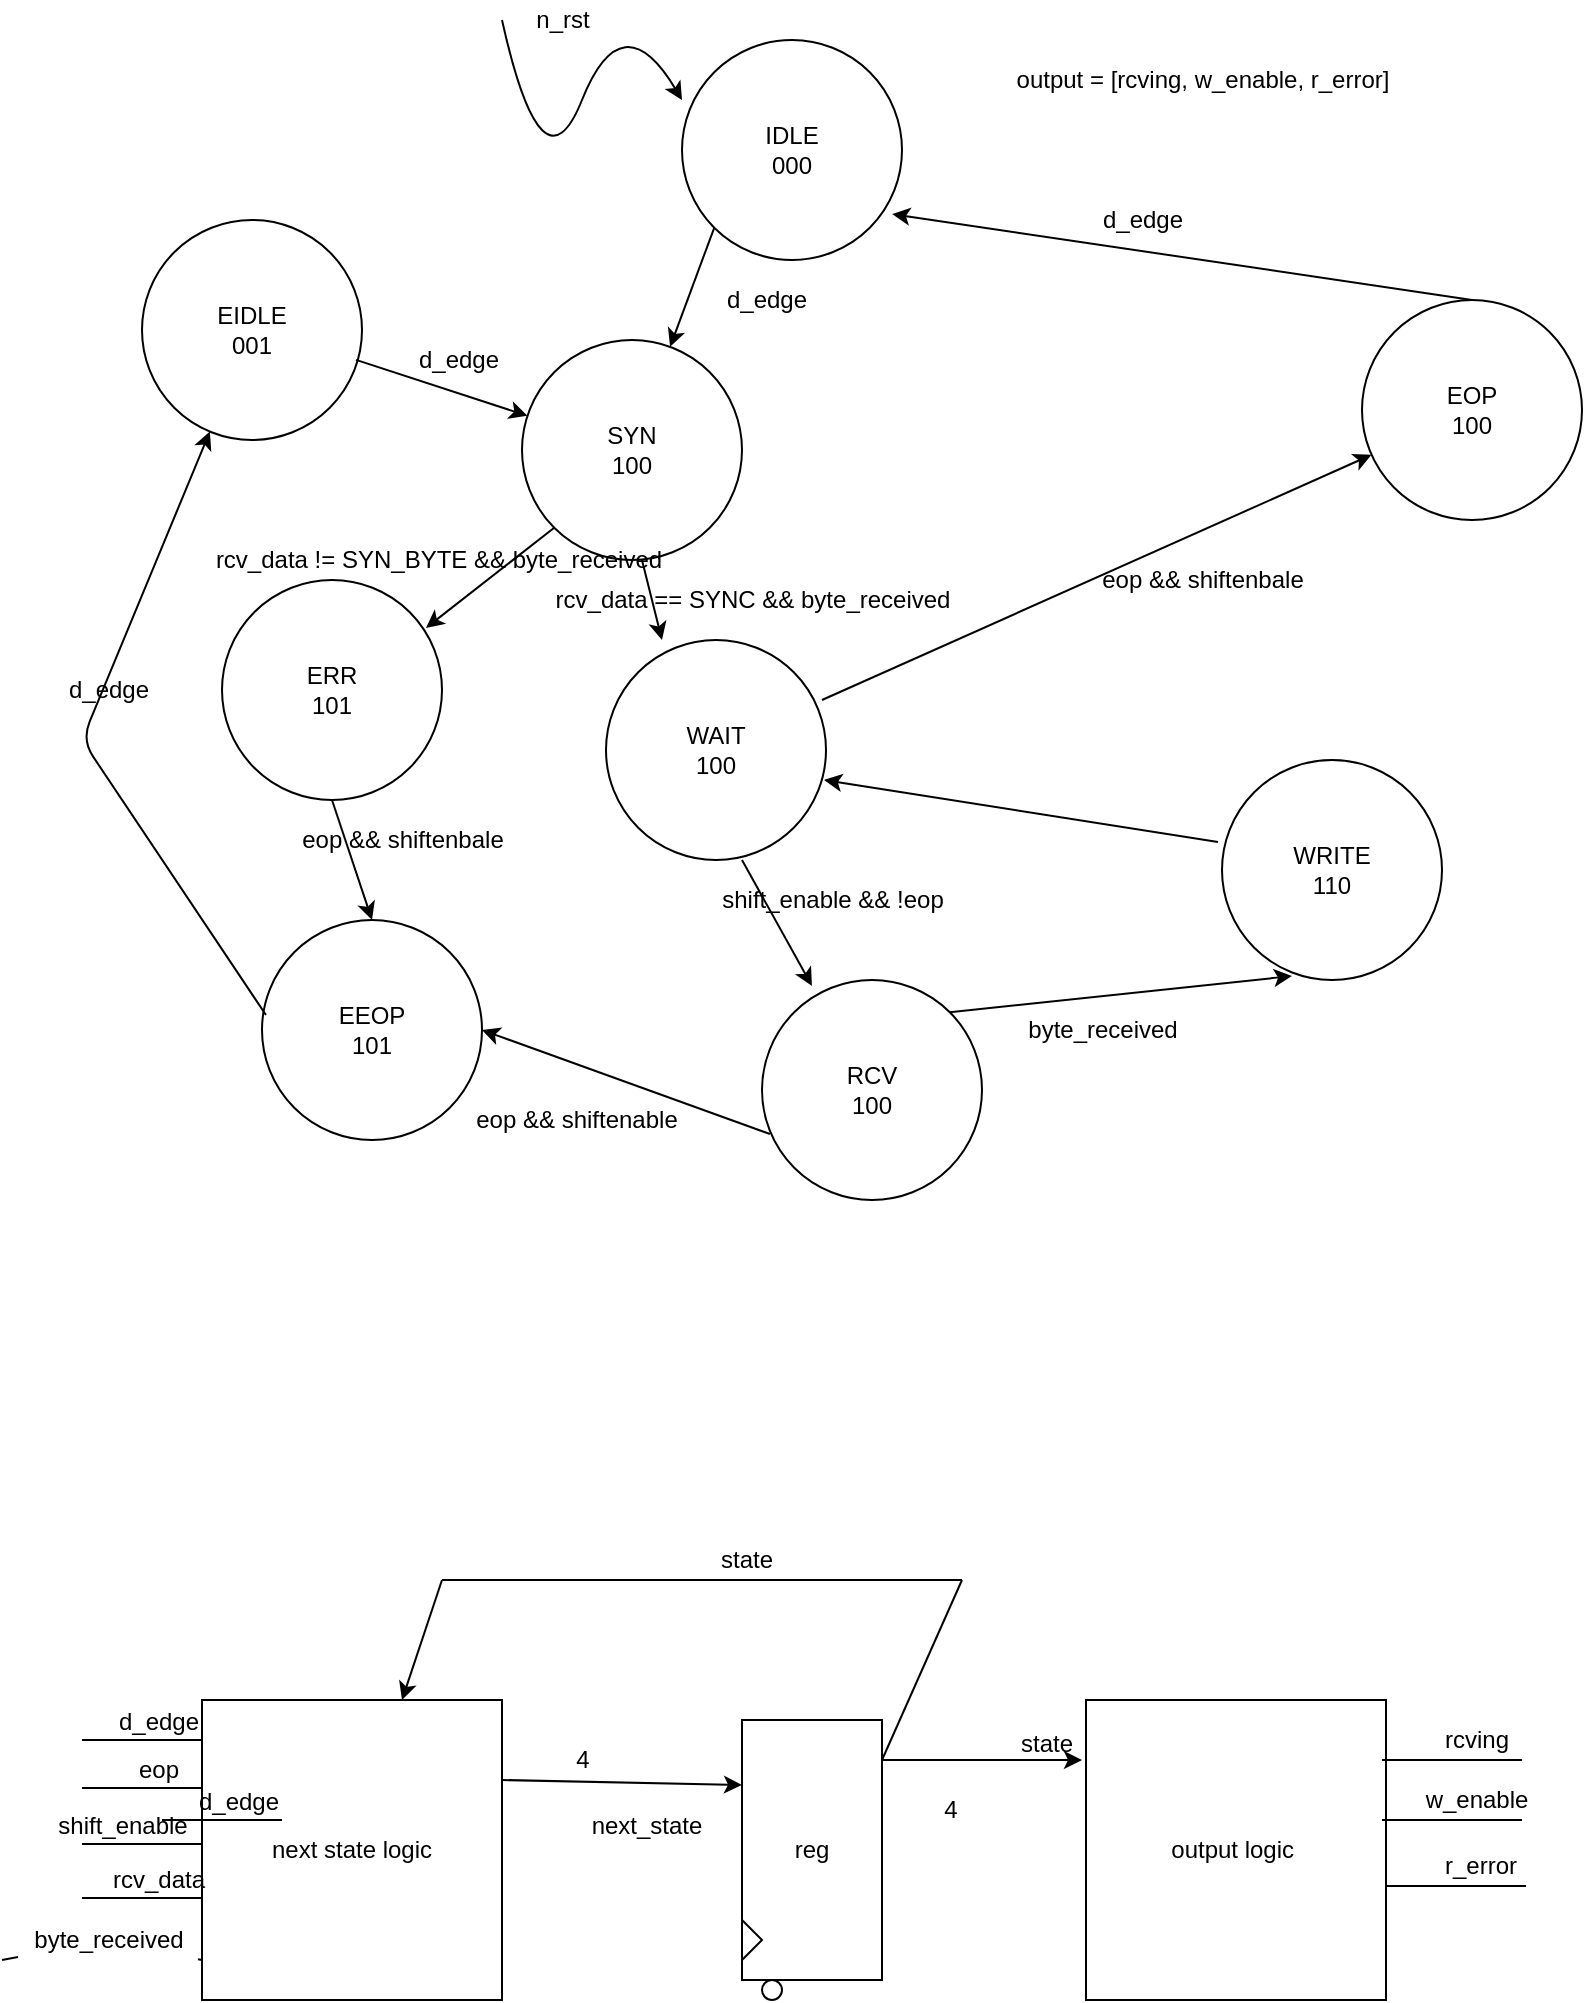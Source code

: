 <mxfile version="13.0.1" type="device"><diagram id="uCJ9kOOHFd4VZ5gEbAkc" name="Page-1"><mxGraphModel dx="870" dy="601" grid="1" gridSize="10" guides="1" tooltips="1" connect="1" arrows="1" fold="1" page="1" pageScale="1" pageWidth="850" pageHeight="1100" math="0" shadow="0"><root><mxCell id="0"/><mxCell id="1" parent="0"/><mxCell id="wGmYTm8C_t985OZbXYJu-1" value="IDLE&lt;br&gt;000" style="ellipse;whiteSpace=wrap;html=1;aspect=fixed;" vertex="1" parent="1"><mxGeometry x="360" y="40" width="110" height="110" as="geometry"/></mxCell><mxCell id="wGmYTm8C_t985OZbXYJu-2" value="output = [rcving, w_enable, r_error]" style="text;html=1;align=center;verticalAlign=middle;resizable=0;points=[];autosize=1;" vertex="1" parent="1"><mxGeometry x="520" y="50" width="200" height="20" as="geometry"/></mxCell><mxCell id="wGmYTm8C_t985OZbXYJu-3" value="SYN&lt;br&gt;100" style="ellipse;whiteSpace=wrap;html=1;aspect=fixed;" vertex="1" parent="1"><mxGeometry x="280" y="190" width="110" height="110" as="geometry"/></mxCell><mxCell id="wGmYTm8C_t985OZbXYJu-4" value="" style="endArrow=classic;html=1;exitX=0;exitY=1;exitDx=0;exitDy=0;" edge="1" parent="1" source="wGmYTm8C_t985OZbXYJu-1" target="wGmYTm8C_t985OZbXYJu-3"><mxGeometry width="50" height="50" relative="1" as="geometry"><mxPoint x="470" y="130" as="sourcePoint"/><mxPoint x="520" y="80" as="targetPoint"/></mxGeometry></mxCell><mxCell id="wGmYTm8C_t985OZbXYJu-6" value="ERR&lt;br&gt;101" style="ellipse;whiteSpace=wrap;html=1;aspect=fixed;" vertex="1" parent="1"><mxGeometry x="130" y="310" width="110" height="110" as="geometry"/></mxCell><mxCell id="wGmYTm8C_t985OZbXYJu-7" value="d_edge" style="text;html=1;align=center;verticalAlign=middle;resizable=0;points=[];autosize=1;" vertex="1" parent="1"><mxGeometry x="372" y="160" width="60" height="20" as="geometry"/></mxCell><mxCell id="wGmYTm8C_t985OZbXYJu-8" value="" style="endArrow=classic;html=1;entryX=0.927;entryY=0.218;entryDx=0;entryDy=0;entryPerimeter=0;exitX=0;exitY=1;exitDx=0;exitDy=0;" edge="1" parent="1" source="wGmYTm8C_t985OZbXYJu-3" target="wGmYTm8C_t985OZbXYJu-6"><mxGeometry width="50" height="50" relative="1" as="geometry"><mxPoint x="380" y="270" as="sourcePoint"/><mxPoint x="430" y="220" as="targetPoint"/></mxGeometry></mxCell><mxCell id="wGmYTm8C_t985OZbXYJu-9" value="rcv_data != SYN_BYTE &amp;amp;&amp;amp; byte_received" style="text;html=1;align=center;verticalAlign=middle;resizable=0;points=[];autosize=1;" vertex="1" parent="1"><mxGeometry x="118" y="290" width="240" height="20" as="geometry"/></mxCell><mxCell id="wGmYTm8C_t985OZbXYJu-10" value="" style="endArrow=classic;html=1;entryX=0.5;entryY=0;entryDx=0;entryDy=0;exitX=0.5;exitY=1;exitDx=0;exitDy=0;" edge="1" parent="1" source="wGmYTm8C_t985OZbXYJu-6" target="wGmYTm8C_t985OZbXYJu-76"><mxGeometry width="50" height="50" relative="1" as="geometry"><mxPoint x="590" y="250" as="sourcePoint"/><mxPoint x="640" y="200" as="targetPoint"/></mxGeometry></mxCell><mxCell id="wGmYTm8C_t985OZbXYJu-11" value="eop &amp;amp;&amp;amp; shiftenbale" style="text;html=1;align=center;verticalAlign=middle;resizable=0;points=[];autosize=1;" vertex="1" parent="1"><mxGeometry x="160" y="430" width="120" height="20" as="geometry"/></mxCell><mxCell id="wGmYTm8C_t985OZbXYJu-12" value="RCV&lt;br&gt;100" style="ellipse;whiteSpace=wrap;html=1;aspect=fixed;" vertex="1" parent="1"><mxGeometry x="400" y="510" width="110" height="110" as="geometry"/></mxCell><mxCell id="wGmYTm8C_t985OZbXYJu-14" value="" style="curved=1;endArrow=classic;html=1;" edge="1" parent="1"><mxGeometry width="50" height="50" relative="1" as="geometry"><mxPoint x="270" y="30" as="sourcePoint"/><mxPoint x="360" y="70" as="targetPoint"/><Array as="points"><mxPoint x="290" y="120"/><mxPoint x="330" y="20"/></Array></mxGeometry></mxCell><mxCell id="wGmYTm8C_t985OZbXYJu-15" value="n_rst" style="text;html=1;align=center;verticalAlign=middle;resizable=0;points=[];autosize=1;" vertex="1" parent="1"><mxGeometry x="280" y="20" width="40" height="20" as="geometry"/></mxCell><mxCell id="wGmYTm8C_t985OZbXYJu-16" value="" style="endArrow=classic;html=1;" edge="1" parent="1"><mxGeometry width="50" height="50" relative="1" as="geometry"><mxPoint x="340" y="300" as="sourcePoint"/><mxPoint x="350" y="340" as="targetPoint"/></mxGeometry></mxCell><mxCell id="wGmYTm8C_t985OZbXYJu-17" value="WRITE&lt;br&gt;110" style="ellipse;whiteSpace=wrap;html=1;aspect=fixed;" vertex="1" parent="1"><mxGeometry x="630" y="400" width="110" height="110" as="geometry"/></mxCell><mxCell id="wGmYTm8C_t985OZbXYJu-18" value="" style="endArrow=classic;html=1;entryX=0.318;entryY=0.982;entryDx=0;entryDy=0;exitX=1;exitY=0;exitDx=0;exitDy=0;entryPerimeter=0;" edge="1" parent="1" source="wGmYTm8C_t985OZbXYJu-12" target="wGmYTm8C_t985OZbXYJu-17"><mxGeometry width="50" height="50" relative="1" as="geometry"><mxPoint x="300" y="460" as="sourcePoint"/><mxPoint x="350" y="410" as="targetPoint"/></mxGeometry></mxCell><mxCell id="wGmYTm8C_t985OZbXYJu-19" value="byte_received" style="text;html=1;align=center;verticalAlign=middle;resizable=0;points=[];autosize=1;" vertex="1" parent="1"><mxGeometry x="525" y="525" width="90" height="20" as="geometry"/></mxCell><mxCell id="wGmYTm8C_t985OZbXYJu-20" value="" style="endArrow=classic;html=1;entryX=0.991;entryY=0.636;entryDx=0;entryDy=0;entryPerimeter=0;exitX=-0.018;exitY=0.373;exitDx=0;exitDy=0;exitPerimeter=0;" edge="1" parent="1" source="wGmYTm8C_t985OZbXYJu-17" target="wGmYTm8C_t985OZbXYJu-94"><mxGeometry width="50" height="50" relative="1" as="geometry"><mxPoint x="420" y="530" as="sourcePoint"/><mxPoint x="470" y="480" as="targetPoint"/></mxGeometry></mxCell><mxCell id="wGmYTm8C_t985OZbXYJu-27" value="EIDLE&lt;br&gt;001" style="ellipse;whiteSpace=wrap;html=1;aspect=fixed;" vertex="1" parent="1"><mxGeometry x="90" y="130" width="110" height="110" as="geometry"/></mxCell><mxCell id="wGmYTm8C_t985OZbXYJu-29" value="" style="endArrow=classic;html=1;exitX=0.973;exitY=0.636;exitDx=0;exitDy=0;exitPerimeter=0;" edge="1" parent="1" source="wGmYTm8C_t985OZbXYJu-27" target="wGmYTm8C_t985OZbXYJu-3"><mxGeometry width="50" height="50" relative="1" as="geometry"><mxPoint x="170" y="370" as="sourcePoint"/><mxPoint x="220" y="320" as="targetPoint"/></mxGeometry></mxCell><mxCell id="wGmYTm8C_t985OZbXYJu-30" value="d_edge" style="text;html=1;align=center;verticalAlign=middle;resizable=0;points=[];autosize=1;" vertex="1" parent="1"><mxGeometry x="218" y="190" width="60" height="20" as="geometry"/></mxCell><mxCell id="wGmYTm8C_t985OZbXYJu-32" value="next state logic" style="whiteSpace=wrap;html=1;aspect=fixed;" vertex="1" parent="1"><mxGeometry x="120" y="870" width="150" height="150" as="geometry"/></mxCell><mxCell id="wGmYTm8C_t985OZbXYJu-33" value="reg" style="rounded=0;whiteSpace=wrap;html=1;" vertex="1" parent="1"><mxGeometry x="390" y="880" width="70" height="130" as="geometry"/></mxCell><mxCell id="wGmYTm8C_t985OZbXYJu-34" value="" style="endArrow=classic;html=1;entryX=0;entryY=0.25;entryDx=0;entryDy=0;" edge="1" parent="1" target="wGmYTm8C_t985OZbXYJu-33"><mxGeometry width="50" height="50" relative="1" as="geometry"><mxPoint x="270" y="910" as="sourcePoint"/><mxPoint x="320" y="860" as="targetPoint"/></mxGeometry></mxCell><mxCell id="wGmYTm8C_t985OZbXYJu-35" value="4" style="text;html=1;align=center;verticalAlign=middle;resizable=0;points=[];autosize=1;" vertex="1" parent="1"><mxGeometry x="300" y="890" width="20" height="20" as="geometry"/></mxCell><mxCell id="wGmYTm8C_t985OZbXYJu-36" value="next_state" style="text;html=1;align=center;verticalAlign=middle;resizable=0;points=[];autosize=1;" vertex="1" parent="1"><mxGeometry x="307" y="923" width="70" height="20" as="geometry"/></mxCell><mxCell id="wGmYTm8C_t985OZbXYJu-37" value="" style="endArrow=none;html=1;" edge="1" parent="1"><mxGeometry width="50" height="50" relative="1" as="geometry"><mxPoint x="460" y="900" as="sourcePoint"/><mxPoint x="500" y="810" as="targetPoint"/></mxGeometry></mxCell><mxCell id="wGmYTm8C_t985OZbXYJu-38" value="" style="endArrow=none;html=1;" edge="1" parent="1"><mxGeometry width="50" height="50" relative="1" as="geometry"><mxPoint x="240" y="810" as="sourcePoint"/><mxPoint x="500" y="810" as="targetPoint"/></mxGeometry></mxCell><mxCell id="wGmYTm8C_t985OZbXYJu-39" value="" style="endArrow=classic;html=1;" edge="1" parent="1" target="wGmYTm8C_t985OZbXYJu-32"><mxGeometry width="50" height="50" relative="1" as="geometry"><mxPoint x="240" y="810" as="sourcePoint"/><mxPoint x="290" y="760" as="targetPoint"/></mxGeometry></mxCell><mxCell id="wGmYTm8C_t985OZbXYJu-40" value="state" style="text;html=1;align=center;verticalAlign=middle;resizable=0;points=[];autosize=1;" vertex="1" parent="1"><mxGeometry x="372" y="790" width="40" height="20" as="geometry"/></mxCell><mxCell id="wGmYTm8C_t985OZbXYJu-41" value="" style="endArrow=classic;html=1;" edge="1" parent="1"><mxGeometry width="50" height="50" relative="1" as="geometry"><mxPoint x="460" y="900" as="sourcePoint"/><mxPoint x="560" y="900" as="targetPoint"/></mxGeometry></mxCell><mxCell id="wGmYTm8C_t985OZbXYJu-42" value="" style="triangle;whiteSpace=wrap;html=1;" vertex="1" parent="1"><mxGeometry x="390" y="980" width="10" height="20" as="geometry"/></mxCell><mxCell id="wGmYTm8C_t985OZbXYJu-43" value="" style="ellipse;whiteSpace=wrap;html=1;aspect=fixed;" vertex="1" parent="1"><mxGeometry x="400" y="1010" width="10" height="10" as="geometry"/></mxCell><mxCell id="wGmYTm8C_t985OZbXYJu-44" value="4" style="text;html=1;align=center;verticalAlign=middle;resizable=0;points=[];autosize=1;" vertex="1" parent="1"><mxGeometry x="484" y="915" width="20" height="20" as="geometry"/></mxCell><mxCell id="wGmYTm8C_t985OZbXYJu-45" value="state" style="text;html=1;align=center;verticalAlign=middle;resizable=0;points=[];autosize=1;" vertex="1" parent="1"><mxGeometry x="522" y="882" width="40" height="20" as="geometry"/></mxCell><mxCell id="wGmYTm8C_t985OZbXYJu-46" value="output logic&amp;nbsp;" style="whiteSpace=wrap;html=1;aspect=fixed;" vertex="1" parent="1"><mxGeometry x="562" y="870" width="150" height="150" as="geometry"/></mxCell><mxCell id="wGmYTm8C_t985OZbXYJu-47" value="" style="endArrow=none;html=1;" edge="1" parent="1"><mxGeometry width="50" height="50" relative="1" as="geometry"><mxPoint x="710" y="900" as="sourcePoint"/><mxPoint x="780" y="900" as="targetPoint"/></mxGeometry></mxCell><mxCell id="wGmYTm8C_t985OZbXYJu-48" value="rcving" style="text;html=1;align=center;verticalAlign=middle;resizable=0;points=[];autosize=1;" vertex="1" parent="1"><mxGeometry x="732" y="880" width="50" height="20" as="geometry"/></mxCell><mxCell id="wGmYTm8C_t985OZbXYJu-49" value="" style="endArrow=none;html=1;" edge="1" parent="1"><mxGeometry width="50" height="50" relative="1" as="geometry"><mxPoint x="710" y="930" as="sourcePoint"/><mxPoint x="780" y="930" as="targetPoint"/></mxGeometry></mxCell><mxCell id="wGmYTm8C_t985OZbXYJu-50" value="w_enable" style="text;html=1;align=center;verticalAlign=middle;resizable=0;points=[];autosize=1;" vertex="1" parent="1"><mxGeometry x="722" y="910" width="70" height="20" as="geometry"/></mxCell><mxCell id="wGmYTm8C_t985OZbXYJu-51" value="" style="endArrow=none;html=1;" edge="1" parent="1"><mxGeometry width="50" height="50" relative="1" as="geometry"><mxPoint x="712" y="963" as="sourcePoint"/><mxPoint x="782" y="963" as="targetPoint"/></mxGeometry></mxCell><mxCell id="wGmYTm8C_t985OZbXYJu-52" value="r_error" style="text;html=1;align=center;verticalAlign=middle;resizable=0;points=[];autosize=1;" vertex="1" parent="1"><mxGeometry x="734" y="943" width="50" height="20" as="geometry"/></mxCell><mxCell id="wGmYTm8C_t985OZbXYJu-53" value="" style="endArrow=none;html=1;" edge="1" parent="1"><mxGeometry width="50" height="50" relative="1" as="geometry"><mxPoint x="60" y="890" as="sourcePoint"/><mxPoint x="120" y="890" as="targetPoint"/></mxGeometry></mxCell><mxCell id="wGmYTm8C_t985OZbXYJu-54" value="d_edge" style="text;html=1;align=center;verticalAlign=middle;resizable=0;points=[];autosize=1;" vertex="1" parent="1"><mxGeometry x="68" y="871" width="60" height="20" as="geometry"/></mxCell><mxCell id="wGmYTm8C_t985OZbXYJu-55" value="" style="endArrow=none;html=1;" edge="1" parent="1"><mxGeometry width="50" height="50" relative="1" as="geometry"><mxPoint x="60" y="914" as="sourcePoint"/><mxPoint x="120" y="914" as="targetPoint"/></mxGeometry></mxCell><mxCell id="wGmYTm8C_t985OZbXYJu-56" value="eop" style="text;html=1;align=center;verticalAlign=middle;resizable=0;points=[];autosize=1;" vertex="1" parent="1"><mxGeometry x="78" y="895" width="40" height="20" as="geometry"/></mxCell><mxCell id="wGmYTm8C_t985OZbXYJu-57" value="" style="endArrow=none;html=1;" edge="1" parent="1"><mxGeometry width="50" height="50" relative="1" as="geometry"><mxPoint x="60" y="942" as="sourcePoint"/><mxPoint x="120" y="942" as="targetPoint"/></mxGeometry></mxCell><mxCell id="wGmYTm8C_t985OZbXYJu-58" value="shift_enable" style="text;html=1;align=center;verticalAlign=middle;resizable=0;points=[];autosize=1;" vertex="1" parent="1"><mxGeometry x="40" y="923" width="80" height="20" as="geometry"/></mxCell><mxCell id="wGmYTm8C_t985OZbXYJu-59" value="" style="endArrow=none;html=1;" edge="1" parent="1"><mxGeometry width="50" height="50" relative="1" as="geometry"><mxPoint x="60" y="969" as="sourcePoint"/><mxPoint x="120" y="969" as="targetPoint"/></mxGeometry></mxCell><mxCell id="wGmYTm8C_t985OZbXYJu-60" value="rcv_data" style="text;html=1;align=center;verticalAlign=middle;resizable=0;points=[];autosize=1;" vertex="1" parent="1"><mxGeometry x="68" y="950" width="60" height="20" as="geometry"/></mxCell><mxCell id="wGmYTm8C_t985OZbXYJu-64" value="eop &amp;amp;&amp;amp; shiftenable" style="text;html=1;align=center;verticalAlign=middle;resizable=0;points=[];autosize=1;" vertex="1" parent="1"><mxGeometry x="247" y="570" width="120" height="20" as="geometry"/></mxCell><mxCell id="wGmYTm8C_t985OZbXYJu-65" value="" style="endArrow=none;html=1;" edge="1" parent="1"><mxGeometry width="50" height="50" relative="1" as="geometry"><mxPoint x="100" y="930" as="sourcePoint"/><mxPoint x="160" y="930" as="targetPoint"/></mxGeometry></mxCell><mxCell id="wGmYTm8C_t985OZbXYJu-66" value="d_edge" style="text;html=1;align=center;verticalAlign=middle;resizable=0;points=[];autosize=1;" vertex="1" parent="1"><mxGeometry x="108" y="911" width="60" height="20" as="geometry"/></mxCell><mxCell id="wGmYTm8C_t985OZbXYJu-67" value="EOP&lt;br&gt;100" style="ellipse;whiteSpace=wrap;html=1;aspect=fixed;" vertex="1" parent="1"><mxGeometry x="700" y="170" width="110" height="110" as="geometry"/></mxCell><mxCell id="wGmYTm8C_t985OZbXYJu-69" value="" style="endArrow=classic;html=1;entryX=0.955;entryY=0.791;entryDx=0;entryDy=0;entryPerimeter=0;exitX=0.5;exitY=0;exitDx=0;exitDy=0;" edge="1" parent="1" source="wGmYTm8C_t985OZbXYJu-67" target="wGmYTm8C_t985OZbXYJu-1"><mxGeometry width="50" height="50" relative="1" as="geometry"><mxPoint x="760" y="250" as="sourcePoint"/><mxPoint x="766.04" y="193.95" as="targetPoint"/></mxGeometry></mxCell><mxCell id="wGmYTm8C_t985OZbXYJu-74" value="d_edge" style="text;html=1;align=center;verticalAlign=middle;resizable=0;points=[];autosize=1;" vertex="1" parent="1"><mxGeometry x="560" y="120" width="60" height="20" as="geometry"/></mxCell><mxCell id="wGmYTm8C_t985OZbXYJu-76" value="EEOP&lt;br&gt;101" style="ellipse;whiteSpace=wrap;html=1;aspect=fixed;" vertex="1" parent="1"><mxGeometry x="150" y="480" width="110" height="110" as="geometry"/></mxCell><mxCell id="wGmYTm8C_t985OZbXYJu-78" value="" style="endArrow=classic;html=1;exitX=0.018;exitY=0.432;exitDx=0;exitDy=0;exitPerimeter=0;" edge="1" source="wGmYTm8C_t985OZbXYJu-76" target="wGmYTm8C_t985OZbXYJu-27" parent="1"><mxGeometry width="50" height="50" relative="1" as="geometry"><mxPoint x="136" y="487.5" as="sourcePoint"/><mxPoint x="54.04" y="488.95" as="targetPoint"/><Array as="points"><mxPoint x="60" y="390"/></Array></mxGeometry></mxCell><mxCell id="wGmYTm8C_t985OZbXYJu-82" value="d_edge" style="text;html=1;align=center;verticalAlign=middle;resizable=0;points=[];autosize=1;" vertex="1" parent="1"><mxGeometry x="43" y="355" width="60" height="20" as="geometry"/></mxCell><mxCell id="wGmYTm8C_t985OZbXYJu-85" value="" style="endArrow=classic;html=1;entryX=1;entryY=0.5;entryDx=0;entryDy=0;exitX=0.036;exitY=0.7;exitDx=0;exitDy=0;exitPerimeter=0;" edge="1" parent="1" source="wGmYTm8C_t985OZbXYJu-12" target="wGmYTm8C_t985OZbXYJu-76"><mxGeometry width="50" height="50" relative="1" as="geometry"><mxPoint x="330" y="530" as="sourcePoint"/><mxPoint x="380" y="480" as="targetPoint"/></mxGeometry></mxCell><mxCell id="wGmYTm8C_t985OZbXYJu-86" value="rcv_data == SYNC &amp;amp;&amp;amp; byte_received" style="text;html=1;align=center;verticalAlign=middle;resizable=0;points=[];autosize=1;" vertex="1" parent="1"><mxGeometry x="290" y="310" width="210" height="20" as="geometry"/></mxCell><mxCell id="wGmYTm8C_t985OZbXYJu-88" value="" style="endArrow=none;html=1;" edge="1" parent="1" source="wGmYTm8C_t985OZbXYJu-87"><mxGeometry width="50" height="50" relative="1" as="geometry"><mxPoint x="20" y="1000" as="sourcePoint"/><mxPoint x="120" y="1000" as="targetPoint"/></mxGeometry></mxCell><mxCell id="wGmYTm8C_t985OZbXYJu-87" value="byte_received" style="text;html=1;align=center;verticalAlign=middle;resizable=0;points=[];autosize=1;" vertex="1" parent="1"><mxGeometry x="28" y="980" width="90" height="20" as="geometry"/></mxCell><mxCell id="wGmYTm8C_t985OZbXYJu-89" value="" style="endArrow=none;html=1;" edge="1" parent="1" target="wGmYTm8C_t985OZbXYJu-87"><mxGeometry width="50" height="50" relative="1" as="geometry"><mxPoint x="20" y="1000" as="sourcePoint"/><mxPoint x="120" y="1000" as="targetPoint"/></mxGeometry></mxCell><mxCell id="wGmYTm8C_t985OZbXYJu-94" value="WAIT&lt;br&gt;100" style="ellipse;whiteSpace=wrap;html=1;aspect=fixed;" vertex="1" parent="1"><mxGeometry x="322" y="340" width="110" height="110" as="geometry"/></mxCell><mxCell id="wGmYTm8C_t985OZbXYJu-95" value="" style="endArrow=classic;html=1;entryX=0.227;entryY=0.027;entryDx=0;entryDy=0;entryPerimeter=0;" edge="1" parent="1" target="wGmYTm8C_t985OZbXYJu-12"><mxGeometry width="50" height="50" relative="1" as="geometry"><mxPoint x="390" y="450" as="sourcePoint"/><mxPoint x="440" y="400" as="targetPoint"/></mxGeometry></mxCell><mxCell id="wGmYTm8C_t985OZbXYJu-96" value="shift_enable &amp;amp;&amp;amp; !eop" style="text;html=1;align=center;verticalAlign=middle;resizable=0;points=[];autosize=1;" vertex="1" parent="1"><mxGeometry x="370" y="460" width="130" height="20" as="geometry"/></mxCell><mxCell id="wGmYTm8C_t985OZbXYJu-97" value="" style="endArrow=classic;html=1;" edge="1" parent="1" target="wGmYTm8C_t985OZbXYJu-67"><mxGeometry width="50" height="50" relative="1" as="geometry"><mxPoint x="430" y="370" as="sourcePoint"/><mxPoint x="480" y="320" as="targetPoint"/></mxGeometry></mxCell><mxCell id="wGmYTm8C_t985OZbXYJu-101" value="eop &amp;amp;&amp;amp; shiftenbale" style="text;html=1;align=center;verticalAlign=middle;resizable=0;points=[];autosize=1;" vertex="1" parent="1"><mxGeometry x="560" y="300" width="120" height="20" as="geometry"/></mxCell></root></mxGraphModel></diagram></mxfile>
